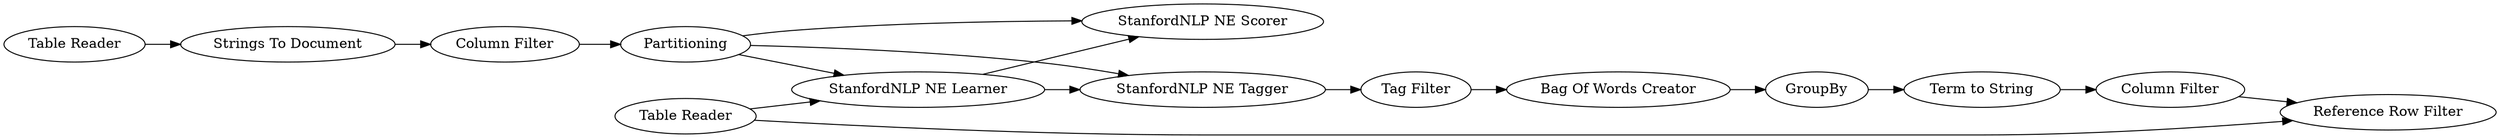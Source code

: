 digraph {
	3 [label="Column Filter"]
	5 [label=Partitioning]
	22 [label="StanfordNLP NE Learner"]
	26 [label=GroupBy]
	30 [label="Term to String"]
	48 [label="Reference Row Filter"]
	63 [label="StanfordNLP NE Scorer"]
	64 [label="Column Filter"]
	65 [label="Tag Filter"]
	75 [label="Bag Of Words Creator"]
	76 [label="StanfordNLP NE Tagger"]
	77 [label="Strings To Document"]
	78 [label="Table Reader"]
	79 [label="Table Reader"]
	3 -> 5
	5 -> 76
	5 -> 22
	5 -> 63
	22 -> 63
	22 -> 76
	26 -> 30
	30 -> 64
	64 -> 48
	65 -> 75
	75 -> 26
	76 -> 65
	77 -> 3
	78 -> 77
	79 -> 22
	79 -> 48
	rankdir=LR
}
